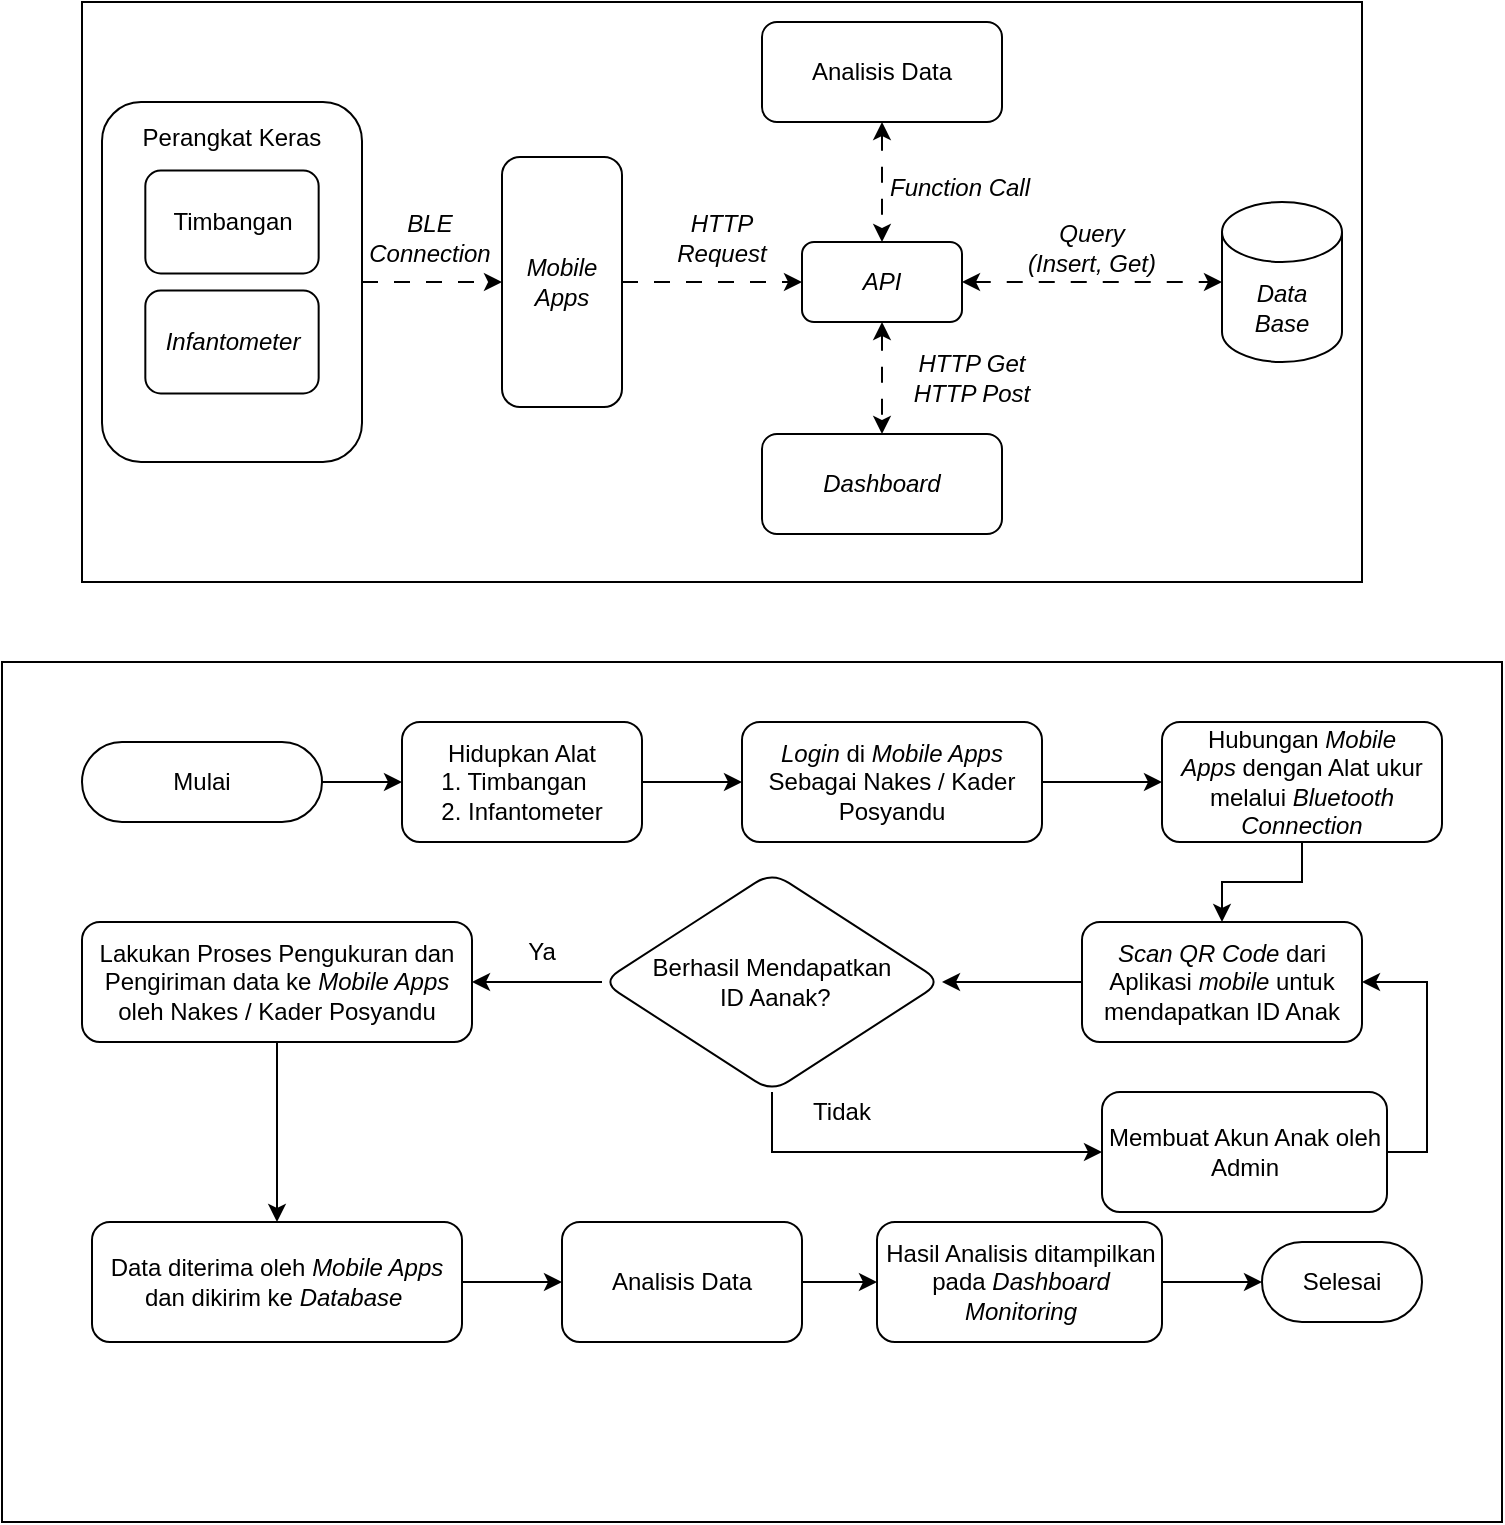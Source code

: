 <mxfile version="28.0.4">
  <diagram name="Halaman-1" id="E5cZMdCsvft8JGnmLrMt">
    <mxGraphModel dx="1426" dy="777" grid="1" gridSize="10" guides="1" tooltips="1" connect="1" arrows="1" fold="1" page="1" pageScale="1" pageWidth="827" pageHeight="1169" math="0" shadow="0">
      <root>
        <mxCell id="0" />
        <mxCell id="1" parent="0" />
        <mxCell id="Uf99ch3WYMbC0wWUNkMv-30" value="" style="rounded=0;whiteSpace=wrap;html=1;" vertex="1" parent="1">
          <mxGeometry x="70" y="130" width="640" height="290" as="geometry" />
        </mxCell>
        <mxCell id="Uf99ch3WYMbC0wWUNkMv-31" value="" style="edgeStyle=orthogonalEdgeStyle;rounded=0;orthogonalLoop=1;jettySize=auto;html=1;dashed=1;dashPattern=8 8;" edge="1" parent="1" source="Uf99ch3WYMbC0wWUNkMv-32" target="Uf99ch3WYMbC0wWUNkMv-33">
          <mxGeometry relative="1" as="geometry" />
        </mxCell>
        <mxCell id="Uf99ch3WYMbC0wWUNkMv-32" value="&lt;i&gt;Mobile Apps&lt;/i&gt;" style="rounded=1;whiteSpace=wrap;html=1;" vertex="1" parent="1">
          <mxGeometry x="280" y="207.5" width="60" height="125" as="geometry" />
        </mxCell>
        <mxCell id="Uf99ch3WYMbC0wWUNkMv-33" value="&lt;i&gt;API&lt;/i&gt;" style="rounded=1;whiteSpace=wrap;html=1;" vertex="1" parent="1">
          <mxGeometry x="430" y="250" width="80" height="40" as="geometry" />
        </mxCell>
        <mxCell id="Uf99ch3WYMbC0wWUNkMv-34" value="&lt;i&gt;Data&lt;/i&gt;&lt;div&gt;&lt;i&gt;Base&lt;/i&gt;&lt;/div&gt;" style="shape=cylinder3;whiteSpace=wrap;html=1;boundedLbl=1;backgroundOutline=1;size=15;" vertex="1" parent="1">
          <mxGeometry x="640" y="230" width="60" height="80" as="geometry" />
        </mxCell>
        <mxCell id="Uf99ch3WYMbC0wWUNkMv-35" value="Analisis Data" style="rounded=1;whiteSpace=wrap;html=1;" vertex="1" parent="1">
          <mxGeometry x="410" y="140" width="120" height="50" as="geometry" />
        </mxCell>
        <mxCell id="Uf99ch3WYMbC0wWUNkMv-36" value="&lt;i&gt;Dashboard&lt;/i&gt;" style="rounded=1;whiteSpace=wrap;html=1;" vertex="1" parent="1">
          <mxGeometry x="410" y="346" width="120" height="50" as="geometry" />
        </mxCell>
        <mxCell id="Uf99ch3WYMbC0wWUNkMv-37" value="" style="group" vertex="1" connectable="0" parent="1">
          <mxGeometry x="80" y="180" width="130" height="180" as="geometry" />
        </mxCell>
        <mxCell id="Uf99ch3WYMbC0wWUNkMv-38" value="&lt;div&gt;&lt;br&gt;&lt;/div&gt;&lt;div&gt;&lt;br&gt;&lt;/div&gt;Perangkat Keras&lt;div&gt;&lt;br&gt;&lt;/div&gt;&lt;div&gt;&lt;br&gt;&lt;/div&gt;&lt;div&gt;&lt;br&gt;&lt;/div&gt;&lt;div&gt;&lt;br&gt;&lt;/div&gt;&lt;div&gt;&lt;br&gt;&lt;/div&gt;&lt;div&gt;&lt;br&gt;&lt;/div&gt;&lt;div&gt;&lt;br&gt;&lt;/div&gt;&lt;div&gt;&lt;br&gt;&lt;/div&gt;&lt;div&gt;&lt;br&gt;&lt;/div&gt;&lt;div&gt;&lt;br&gt;&lt;/div&gt;&lt;div&gt;&lt;br&gt;&lt;/div&gt;&lt;div&gt;&lt;br&gt;&lt;/div&gt;" style="rounded=1;whiteSpace=wrap;html=1;" vertex="1" parent="Uf99ch3WYMbC0wWUNkMv-37">
          <mxGeometry width="130" height="180" as="geometry" />
        </mxCell>
        <mxCell id="Uf99ch3WYMbC0wWUNkMv-39" value="Timbangan" style="rounded=1;whiteSpace=wrap;html=1;" vertex="1" parent="Uf99ch3WYMbC0wWUNkMv-37">
          <mxGeometry x="21.667" y="34.286" width="86.667" height="51.429" as="geometry" />
        </mxCell>
        <mxCell id="Uf99ch3WYMbC0wWUNkMv-40" value="&lt;i&gt;Infantometer&lt;/i&gt;" style="rounded=1;whiteSpace=wrap;html=1;" vertex="1" parent="Uf99ch3WYMbC0wWUNkMv-37">
          <mxGeometry x="21.667" y="94.286" width="86.667" height="51.429" as="geometry" />
        </mxCell>
        <mxCell id="Uf99ch3WYMbC0wWUNkMv-41" style="edgeStyle=orthogonalEdgeStyle;rounded=0;orthogonalLoop=1;jettySize=auto;html=1;exitX=1;exitY=0.5;exitDx=0;exitDy=0;entryX=0;entryY=0.5;entryDx=0;entryDy=0;dashed=1;dashPattern=8 8;" edge="1" parent="1" source="Uf99ch3WYMbC0wWUNkMv-38" target="Uf99ch3WYMbC0wWUNkMv-32">
          <mxGeometry relative="1" as="geometry" />
        </mxCell>
        <mxCell id="Uf99ch3WYMbC0wWUNkMv-42" value="BLE Connection" style="text;html=1;align=center;verticalAlign=middle;whiteSpace=wrap;rounded=0;fontStyle=2" vertex="1" parent="1">
          <mxGeometry x="214" y="233" width="60" height="30" as="geometry" />
        </mxCell>
        <mxCell id="Uf99ch3WYMbC0wWUNkMv-43" value="HTTP Get&lt;div&gt;HTTP Post&lt;/div&gt;" style="text;html=1;align=center;verticalAlign=middle;whiteSpace=wrap;rounded=0;fontStyle=2" vertex="1" parent="1">
          <mxGeometry x="480" y="302.5" width="70" height="30" as="geometry" />
        </mxCell>
        <mxCell id="Uf99ch3WYMbC0wWUNkMv-44" value="" style="endArrow=classic;startArrow=classic;html=1;rounded=0;exitX=0.5;exitY=1;exitDx=0;exitDy=0;entryX=0.5;entryY=0;entryDx=0;entryDy=0;dashed=1;dashPattern=8 8;" edge="1" parent="1" source="Uf99ch3WYMbC0wWUNkMv-33" target="Uf99ch3WYMbC0wWUNkMv-36">
          <mxGeometry width="50" height="50" relative="1" as="geometry">
            <mxPoint x="520" y="350" as="sourcePoint" />
            <mxPoint x="430" y="340" as="targetPoint" />
          </mxGeometry>
        </mxCell>
        <mxCell id="Uf99ch3WYMbC0wWUNkMv-45" value="" style="endArrow=classic;startArrow=classic;html=1;rounded=0;exitX=1;exitY=0.5;exitDx=0;exitDy=0;dashed=1;dashPattern=8 8;" edge="1" parent="1" source="Uf99ch3WYMbC0wWUNkMv-33" target="Uf99ch3WYMbC0wWUNkMv-34">
          <mxGeometry width="50" height="50" relative="1" as="geometry">
            <mxPoint x="520" y="280" as="sourcePoint" />
            <mxPoint x="580" y="260" as="targetPoint" />
          </mxGeometry>
        </mxCell>
        <mxCell id="Uf99ch3WYMbC0wWUNkMv-46" value="" style="endArrow=classic;startArrow=classic;html=1;rounded=0;dashed=1;dashPattern=8 8;entryX=0.5;entryY=0;entryDx=0;entryDy=0;" edge="1" parent="1" source="Uf99ch3WYMbC0wWUNkMv-35" target="Uf99ch3WYMbC0wWUNkMv-33">
          <mxGeometry width="50" height="50" relative="1" as="geometry">
            <mxPoint x="469.5" y="180" as="sourcePoint" />
            <mxPoint x="470" y="220" as="targetPoint" />
          </mxGeometry>
        </mxCell>
        <mxCell id="Uf99ch3WYMbC0wWUNkMv-47" value="HTTP Request" style="text;html=1;align=center;verticalAlign=middle;whiteSpace=wrap;rounded=0;fontStyle=2" vertex="1" parent="1">
          <mxGeometry x="360" y="233" width="60" height="30" as="geometry" />
        </mxCell>
        <mxCell id="Uf99ch3WYMbC0wWUNkMv-48" value="Function Call" style="text;html=1;align=center;verticalAlign=middle;whiteSpace=wrap;rounded=0;fontStyle=2" vertex="1" parent="1">
          <mxGeometry x="464" y="207.5" width="90" height="30" as="geometry" />
        </mxCell>
        <mxCell id="Uf99ch3WYMbC0wWUNkMv-49" value="Query (Insert, Get)" style="text;html=1;align=center;verticalAlign=middle;whiteSpace=wrap;rounded=0;fontStyle=2" vertex="1" parent="1">
          <mxGeometry x="540" y="237.5" width="70" height="30" as="geometry" />
        </mxCell>
        <mxCell id="Uf99ch3WYMbC0wWUNkMv-134" value="" style="rounded=1;whiteSpace=wrap;html=1;arcSize=0;" vertex="1" parent="1">
          <mxGeometry x="30" y="460" width="750" height="430" as="geometry" />
        </mxCell>
        <mxCell id="Uf99ch3WYMbC0wWUNkMv-135" style="edgeStyle=orthogonalEdgeStyle;rounded=0;orthogonalLoop=1;jettySize=auto;html=1;exitX=1;exitY=0.5;exitDx=0;exitDy=0;entryX=0;entryY=0.5;entryDx=0;entryDy=0;" edge="1" parent="1" source="Uf99ch3WYMbC0wWUNkMv-136" target="Uf99ch3WYMbC0wWUNkMv-138">
          <mxGeometry relative="1" as="geometry" />
        </mxCell>
        <mxCell id="Uf99ch3WYMbC0wWUNkMv-136" value="Mulai" style="rounded=1;whiteSpace=wrap;html=1;arcSize=50;" vertex="1" parent="1">
          <mxGeometry x="70" y="500" width="120" height="40" as="geometry" />
        </mxCell>
        <mxCell id="Uf99ch3WYMbC0wWUNkMv-137" value="" style="edgeStyle=orthogonalEdgeStyle;rounded=0;orthogonalLoop=1;jettySize=auto;html=1;" edge="1" parent="1" source="Uf99ch3WYMbC0wWUNkMv-138" target="Uf99ch3WYMbC0wWUNkMv-140">
          <mxGeometry relative="1" as="geometry" />
        </mxCell>
        <mxCell id="Uf99ch3WYMbC0wWUNkMv-138" value="Hidupkan Alat&lt;br&gt;&lt;div style=&quot;text-align: left;&quot;&gt;&lt;span style=&quot;background-color: transparent; color: light-dark(rgb(0, 0, 0), rgb(255, 255, 255));&quot;&gt;1. Timbangan&lt;/span&gt;&lt;/div&gt;&lt;div style=&quot;text-align: left;&quot;&gt;2. Infantometer&lt;/div&gt;" style="rounded=1;whiteSpace=wrap;html=1;" vertex="1" parent="1">
          <mxGeometry x="230" y="490" width="120" height="60" as="geometry" />
        </mxCell>
        <mxCell id="Uf99ch3WYMbC0wWUNkMv-139" value="" style="edgeStyle=orthogonalEdgeStyle;rounded=0;orthogonalLoop=1;jettySize=auto;html=1;" edge="1" parent="1" source="Uf99ch3WYMbC0wWUNkMv-140" target="Uf99ch3WYMbC0wWUNkMv-142">
          <mxGeometry relative="1" as="geometry" />
        </mxCell>
        <mxCell id="Uf99ch3WYMbC0wWUNkMv-140" value="&lt;i&gt;Login &lt;/i&gt;di &lt;i&gt;Mobile Apps &lt;/i&gt;Sebagai Nakes / Kader Posyandu" style="whiteSpace=wrap;html=1;rounded=1;" vertex="1" parent="1">
          <mxGeometry x="400" y="490" width="150" height="60" as="geometry" />
        </mxCell>
        <mxCell id="Uf99ch3WYMbC0wWUNkMv-141" value="" style="edgeStyle=orthogonalEdgeStyle;rounded=0;orthogonalLoop=1;jettySize=auto;html=1;" edge="1" parent="1" source="Uf99ch3WYMbC0wWUNkMv-142" target="Uf99ch3WYMbC0wWUNkMv-144">
          <mxGeometry relative="1" as="geometry" />
        </mxCell>
        <mxCell id="Uf99ch3WYMbC0wWUNkMv-142" value="Hubungan &lt;i&gt;Mobile Apps&lt;/i&gt;&amp;nbsp;dengan Alat ukur melalui&lt;i&gt; Bluetooth Connection&lt;/i&gt;" style="whiteSpace=wrap;html=1;rounded=1;" vertex="1" parent="1">
          <mxGeometry x="610" y="490" width="140" height="60" as="geometry" />
        </mxCell>
        <mxCell id="Uf99ch3WYMbC0wWUNkMv-143" value="" style="edgeStyle=orthogonalEdgeStyle;rounded=0;orthogonalLoop=1;jettySize=auto;html=1;" edge="1" parent="1" source="Uf99ch3WYMbC0wWUNkMv-144" target="Uf99ch3WYMbC0wWUNkMv-147">
          <mxGeometry relative="1" as="geometry" />
        </mxCell>
        <mxCell id="Uf99ch3WYMbC0wWUNkMv-144" value="&lt;i&gt;Scan QR Code &lt;/i&gt;dari Aplikasi &lt;i&gt;mobile &lt;/i&gt;untuk mendapatkan ID Anak" style="whiteSpace=wrap;html=1;rounded=1;" vertex="1" parent="1">
          <mxGeometry x="570" y="590" width="140" height="60" as="geometry" />
        </mxCell>
        <mxCell id="Uf99ch3WYMbC0wWUNkMv-145" value="" style="edgeStyle=orthogonalEdgeStyle;rounded=0;orthogonalLoop=1;jettySize=auto;html=1;" edge="1" parent="1" source="Uf99ch3WYMbC0wWUNkMv-147" target="Uf99ch3WYMbC0wWUNkMv-149">
          <mxGeometry relative="1" as="geometry" />
        </mxCell>
        <mxCell id="Uf99ch3WYMbC0wWUNkMv-146" style="edgeStyle=orthogonalEdgeStyle;rounded=0;orthogonalLoop=1;jettySize=auto;html=1;exitX=0.5;exitY=1;exitDx=0;exitDy=0;entryX=0;entryY=0.5;entryDx=0;entryDy=0;" edge="1" parent="1" source="Uf99ch3WYMbC0wWUNkMv-147" target="Uf99ch3WYMbC0wWUNkMv-157">
          <mxGeometry relative="1" as="geometry" />
        </mxCell>
        <mxCell id="Uf99ch3WYMbC0wWUNkMv-147" value="Berhasil Mendapatkan&lt;div&gt;&amp;nbsp;ID Aanak?&lt;/div&gt;" style="rhombus;whiteSpace=wrap;html=1;rounded=1;" vertex="1" parent="1">
          <mxGeometry x="330" y="565" width="170" height="110" as="geometry" />
        </mxCell>
        <mxCell id="Uf99ch3WYMbC0wWUNkMv-148" value="" style="edgeStyle=orthogonalEdgeStyle;rounded=0;orthogonalLoop=1;jettySize=auto;html=1;" edge="1" parent="1" source="Uf99ch3WYMbC0wWUNkMv-149" target="Uf99ch3WYMbC0wWUNkMv-151">
          <mxGeometry relative="1" as="geometry" />
        </mxCell>
        <mxCell id="Uf99ch3WYMbC0wWUNkMv-149" value="Lakukan Proses Pengukuran dan Pengiriman data ke&lt;i&gt; Mobile Apps &lt;/i&gt;oleh Nakes / Kader Posyandu" style="whiteSpace=wrap;html=1;rounded=1;" vertex="1" parent="1">
          <mxGeometry x="70" y="590" width="195" height="60" as="geometry" />
        </mxCell>
        <mxCell id="Uf99ch3WYMbC0wWUNkMv-150" value="" style="edgeStyle=orthogonalEdgeStyle;rounded=0;orthogonalLoop=1;jettySize=auto;html=1;" edge="1" parent="1" source="Uf99ch3WYMbC0wWUNkMv-151" target="Uf99ch3WYMbC0wWUNkMv-153">
          <mxGeometry relative="1" as="geometry" />
        </mxCell>
        <mxCell id="Uf99ch3WYMbC0wWUNkMv-151" value="Data diterima oleh &lt;i&gt;Mobile Apps &lt;/i&gt;dan dikirim ke &lt;i&gt;Database&amp;nbsp;&lt;/i&gt;" style="whiteSpace=wrap;html=1;rounded=1;" vertex="1" parent="1">
          <mxGeometry x="75" y="740" width="185" height="60" as="geometry" />
        </mxCell>
        <mxCell id="Uf99ch3WYMbC0wWUNkMv-152" value="" style="edgeStyle=orthogonalEdgeStyle;rounded=0;orthogonalLoop=1;jettySize=auto;html=1;" edge="1" parent="1" source="Uf99ch3WYMbC0wWUNkMv-153" target="Uf99ch3WYMbC0wWUNkMv-155">
          <mxGeometry relative="1" as="geometry" />
        </mxCell>
        <mxCell id="Uf99ch3WYMbC0wWUNkMv-153" value="Analisis Data" style="whiteSpace=wrap;html=1;rounded=1;" vertex="1" parent="1">
          <mxGeometry x="310" y="740" width="120" height="60" as="geometry" />
        </mxCell>
        <mxCell id="Uf99ch3WYMbC0wWUNkMv-154" style="edgeStyle=orthogonalEdgeStyle;rounded=0;orthogonalLoop=1;jettySize=auto;html=1;exitX=1;exitY=0.5;exitDx=0;exitDy=0;entryX=0;entryY=0.5;entryDx=0;entryDy=0;" edge="1" parent="1" source="Uf99ch3WYMbC0wWUNkMv-155" target="Uf99ch3WYMbC0wWUNkMv-160">
          <mxGeometry relative="1" as="geometry" />
        </mxCell>
        <mxCell id="Uf99ch3WYMbC0wWUNkMv-155" value="Hasil Analisis ditampilkan pada &lt;i&gt;Dashboard Monitoring&lt;/i&gt;" style="whiteSpace=wrap;html=1;rounded=1;" vertex="1" parent="1">
          <mxGeometry x="467.5" y="740" width="142.5" height="60" as="geometry" />
        </mxCell>
        <mxCell id="Uf99ch3WYMbC0wWUNkMv-156" style="edgeStyle=orthogonalEdgeStyle;rounded=0;orthogonalLoop=1;jettySize=auto;html=1;exitX=1;exitY=0.5;exitDx=0;exitDy=0;entryX=1;entryY=0.5;entryDx=0;entryDy=0;" edge="1" parent="1" source="Uf99ch3WYMbC0wWUNkMv-157" target="Uf99ch3WYMbC0wWUNkMv-144">
          <mxGeometry relative="1" as="geometry" />
        </mxCell>
        <mxCell id="Uf99ch3WYMbC0wWUNkMv-157" value="Membuat Akun Anak oleh Admin" style="whiteSpace=wrap;html=1;rounded=1;" vertex="1" parent="1">
          <mxGeometry x="580" y="675" width="142.5" height="60" as="geometry" />
        </mxCell>
        <mxCell id="Uf99ch3WYMbC0wWUNkMv-158" value="Ya" style="text;html=1;align=center;verticalAlign=middle;whiteSpace=wrap;rounded=0;" vertex="1" parent="1">
          <mxGeometry x="270" y="590" width="60" height="30" as="geometry" />
        </mxCell>
        <mxCell id="Uf99ch3WYMbC0wWUNkMv-159" value="Tidak" style="text;html=1;align=center;verticalAlign=middle;whiteSpace=wrap;rounded=0;" vertex="1" parent="1">
          <mxGeometry x="420" y="670" width="60" height="30" as="geometry" />
        </mxCell>
        <mxCell id="Uf99ch3WYMbC0wWUNkMv-160" value="Selesai" style="rounded=1;whiteSpace=wrap;html=1;arcSize=50;" vertex="1" parent="1">
          <mxGeometry x="660" y="750" width="80" height="40" as="geometry" />
        </mxCell>
      </root>
    </mxGraphModel>
  </diagram>
</mxfile>
